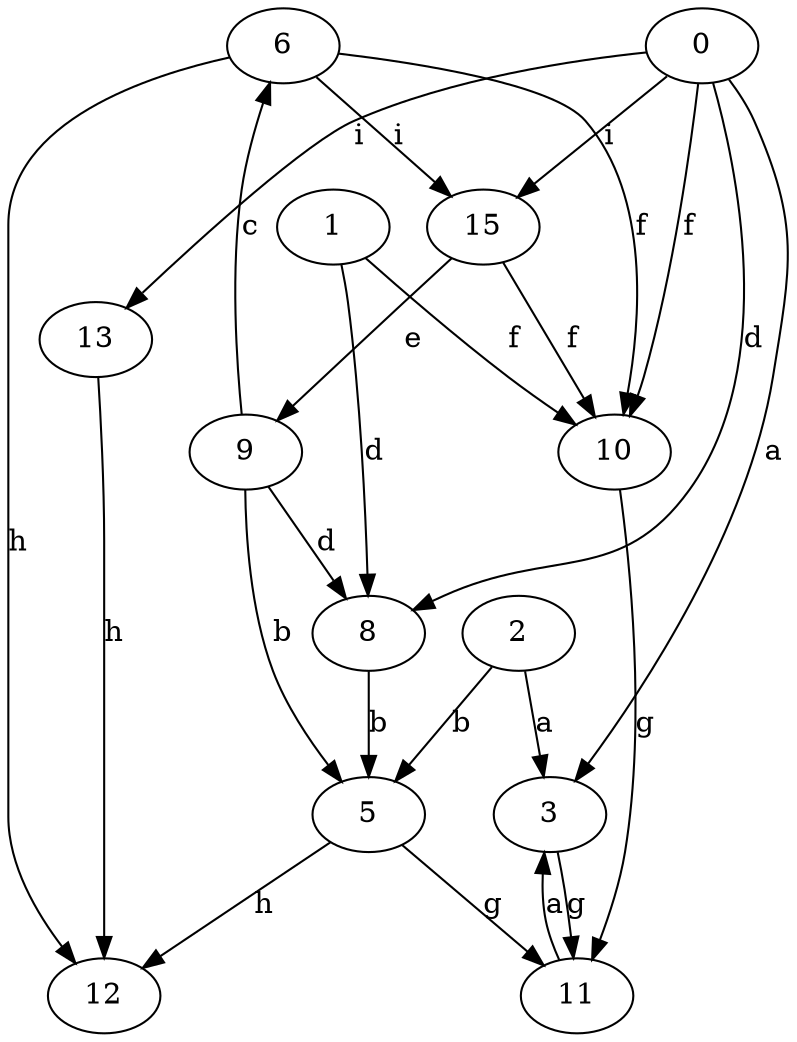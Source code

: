 strict digraph  {
2;
3;
5;
6;
8;
9;
10;
11;
0;
12;
1;
13;
15;
2 -> 3  [label=a];
2 -> 5  [label=b];
3 -> 11  [label=g];
5 -> 11  [label=g];
5 -> 12  [label=h];
6 -> 10  [label=f];
6 -> 12  [label=h];
6 -> 15  [label=i];
8 -> 5  [label=b];
9 -> 5  [label=b];
9 -> 6  [label=c];
9 -> 8  [label=d];
10 -> 11  [label=g];
11 -> 3  [label=a];
0 -> 3  [label=a];
0 -> 8  [label=d];
0 -> 10  [label=f];
0 -> 13  [label=i];
0 -> 15  [label=i];
1 -> 8  [label=d];
1 -> 10  [label=f];
13 -> 12  [label=h];
15 -> 9  [label=e];
15 -> 10  [label=f];
}

